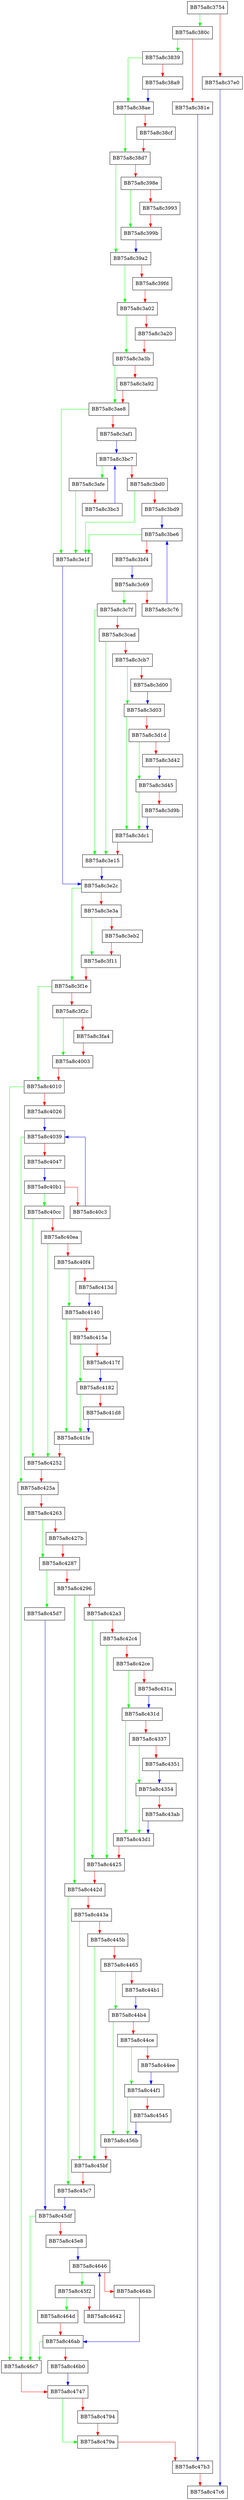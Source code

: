 digraph start {
  node [shape="box"];
  graph [splines=ortho];
  BB75a8c3754 -> BB75a8c380c [color="green"];
  BB75a8c3754 -> BB75a8c37e0 [color="red"];
  BB75a8c37e0 -> BB75a8c47c6 [color="blue"];
  BB75a8c380c -> BB75a8c3839 [color="green"];
  BB75a8c380c -> BB75a8c381e [color="red"];
  BB75a8c381e -> BB75a8c47b3 [color="blue"];
  BB75a8c3839 -> BB75a8c38ae [color="green"];
  BB75a8c3839 -> BB75a8c38a9 [color="red"];
  BB75a8c38a9 -> BB75a8c38ae [color="blue"];
  BB75a8c38ae -> BB75a8c38d7 [color="green"];
  BB75a8c38ae -> BB75a8c38cf [color="red"];
  BB75a8c38cf -> BB75a8c38d7 [color="red"];
  BB75a8c38d7 -> BB75a8c39a2 [color="green"];
  BB75a8c38d7 -> BB75a8c398e [color="red"];
  BB75a8c398e -> BB75a8c399b [color="green"];
  BB75a8c398e -> BB75a8c3993 [color="red"];
  BB75a8c3993 -> BB75a8c399b [color="red"];
  BB75a8c399b -> BB75a8c39a2 [color="blue"];
  BB75a8c39a2 -> BB75a8c3a02 [color="green"];
  BB75a8c39a2 -> BB75a8c39fd [color="red"];
  BB75a8c39fd -> BB75a8c3a02 [color="red"];
  BB75a8c3a02 -> BB75a8c3a3b [color="green"];
  BB75a8c3a02 -> BB75a8c3a20 [color="red"];
  BB75a8c3a20 -> BB75a8c3a3b [color="red"];
  BB75a8c3a3b -> BB75a8c3ae8 [color="green"];
  BB75a8c3a3b -> BB75a8c3a92 [color="red"];
  BB75a8c3a92 -> BB75a8c3ae8 [color="red"];
  BB75a8c3ae8 -> BB75a8c3e1f [color="green"];
  BB75a8c3ae8 -> BB75a8c3af1 [color="red"];
  BB75a8c3af1 -> BB75a8c3bc7 [color="blue"];
  BB75a8c3afe -> BB75a8c3e1f [color="green"];
  BB75a8c3afe -> BB75a8c3bc3 [color="red"];
  BB75a8c3bc3 -> BB75a8c3bc7 [color="blue"];
  BB75a8c3bc7 -> BB75a8c3afe [color="green"];
  BB75a8c3bc7 -> BB75a8c3bd0 [color="red"];
  BB75a8c3bd0 -> BB75a8c3e1f [color="green"];
  BB75a8c3bd0 -> BB75a8c3bd9 [color="red"];
  BB75a8c3bd9 -> BB75a8c3be6 [color="blue"];
  BB75a8c3be6 -> BB75a8c3e1f [color="green"];
  BB75a8c3be6 -> BB75a8c3bf4 [color="red"];
  BB75a8c3bf4 -> BB75a8c3c69 [color="blue"];
  BB75a8c3c69 -> BB75a8c3c7f [color="green"];
  BB75a8c3c69 -> BB75a8c3c76 [color="red"];
  BB75a8c3c76 -> BB75a8c3be6 [color="blue"];
  BB75a8c3c7f -> BB75a8c3e15 [color="green"];
  BB75a8c3c7f -> BB75a8c3cad [color="red"];
  BB75a8c3cad -> BB75a8c3e15 [color="green"];
  BB75a8c3cad -> BB75a8c3cb7 [color="red"];
  BB75a8c3cb7 -> BB75a8c3d03 [color="green"];
  BB75a8c3cb7 -> BB75a8c3d00 [color="red"];
  BB75a8c3d00 -> BB75a8c3d03 [color="blue"];
  BB75a8c3d03 -> BB75a8c3dc1 [color="green"];
  BB75a8c3d03 -> BB75a8c3d1d [color="red"];
  BB75a8c3d1d -> BB75a8c3d45 [color="green"];
  BB75a8c3d1d -> BB75a8c3d42 [color="red"];
  BB75a8c3d42 -> BB75a8c3d45 [color="blue"];
  BB75a8c3d45 -> BB75a8c3dc1 [color="green"];
  BB75a8c3d45 -> BB75a8c3d9b [color="red"];
  BB75a8c3d9b -> BB75a8c3dc1 [color="blue"];
  BB75a8c3dc1 -> BB75a8c3e15 [color="red"];
  BB75a8c3e15 -> BB75a8c3e2c [color="blue"];
  BB75a8c3e1f -> BB75a8c3e2c [color="blue"];
  BB75a8c3e2c -> BB75a8c3f1e [color="green"];
  BB75a8c3e2c -> BB75a8c3e3a [color="red"];
  BB75a8c3e3a -> BB75a8c3f11 [color="green"];
  BB75a8c3e3a -> BB75a8c3eb2 [color="red"];
  BB75a8c3eb2 -> BB75a8c3f11 [color="red"];
  BB75a8c3f11 -> BB75a8c3f1e [color="red"];
  BB75a8c3f1e -> BB75a8c4010 [color="green"];
  BB75a8c3f1e -> BB75a8c3f2c [color="red"];
  BB75a8c3f2c -> BB75a8c4003 [color="green"];
  BB75a8c3f2c -> BB75a8c3fa4 [color="red"];
  BB75a8c3fa4 -> BB75a8c4003 [color="red"];
  BB75a8c4003 -> BB75a8c4010 [color="red"];
  BB75a8c4010 -> BB75a8c46c7 [color="green"];
  BB75a8c4010 -> BB75a8c4026 [color="red"];
  BB75a8c4026 -> BB75a8c4039 [color="blue"];
  BB75a8c4039 -> BB75a8c425a [color="green"];
  BB75a8c4039 -> BB75a8c4047 [color="red"];
  BB75a8c4047 -> BB75a8c40b1 [color="blue"];
  BB75a8c40b1 -> BB75a8c40cc [color="green"];
  BB75a8c40b1 -> BB75a8c40c3 [color="red"];
  BB75a8c40c3 -> BB75a8c4039 [color="blue"];
  BB75a8c40cc -> BB75a8c4252 [color="green"];
  BB75a8c40cc -> BB75a8c40ea [color="red"];
  BB75a8c40ea -> BB75a8c4252 [color="green"];
  BB75a8c40ea -> BB75a8c40f4 [color="red"];
  BB75a8c40f4 -> BB75a8c4140 [color="green"];
  BB75a8c40f4 -> BB75a8c413d [color="red"];
  BB75a8c413d -> BB75a8c4140 [color="blue"];
  BB75a8c4140 -> BB75a8c41fe [color="green"];
  BB75a8c4140 -> BB75a8c415a [color="red"];
  BB75a8c415a -> BB75a8c4182 [color="green"];
  BB75a8c415a -> BB75a8c417f [color="red"];
  BB75a8c417f -> BB75a8c4182 [color="blue"];
  BB75a8c4182 -> BB75a8c41fe [color="green"];
  BB75a8c4182 -> BB75a8c41d8 [color="red"];
  BB75a8c41d8 -> BB75a8c41fe [color="blue"];
  BB75a8c41fe -> BB75a8c4252 [color="red"];
  BB75a8c4252 -> BB75a8c425a [color="red"];
  BB75a8c425a -> BB75a8c46c7 [color="green"];
  BB75a8c425a -> BB75a8c4263 [color="red"];
  BB75a8c4263 -> BB75a8c4287 [color="green"];
  BB75a8c4263 -> BB75a8c427b [color="red"];
  BB75a8c427b -> BB75a8c4287 [color="red"];
  BB75a8c4287 -> BB75a8c45d7 [color="green"];
  BB75a8c4287 -> BB75a8c4296 [color="red"];
  BB75a8c4296 -> BB75a8c442d [color="green"];
  BB75a8c4296 -> BB75a8c42a3 [color="red"];
  BB75a8c42a3 -> BB75a8c4425 [color="green"];
  BB75a8c42a3 -> BB75a8c42c4 [color="red"];
  BB75a8c42c4 -> BB75a8c4425 [color="green"];
  BB75a8c42c4 -> BB75a8c42ce [color="red"];
  BB75a8c42ce -> BB75a8c431d [color="green"];
  BB75a8c42ce -> BB75a8c431a [color="red"];
  BB75a8c431a -> BB75a8c431d [color="blue"];
  BB75a8c431d -> BB75a8c43d1 [color="green"];
  BB75a8c431d -> BB75a8c4337 [color="red"];
  BB75a8c4337 -> BB75a8c4354 [color="green"];
  BB75a8c4337 -> BB75a8c4351 [color="red"];
  BB75a8c4351 -> BB75a8c4354 [color="blue"];
  BB75a8c4354 -> BB75a8c43d1 [color="green"];
  BB75a8c4354 -> BB75a8c43ab [color="red"];
  BB75a8c43ab -> BB75a8c43d1 [color="blue"];
  BB75a8c43d1 -> BB75a8c4425 [color="red"];
  BB75a8c4425 -> BB75a8c442d [color="red"];
  BB75a8c442d -> BB75a8c45c7 [color="green"];
  BB75a8c442d -> BB75a8c443a [color="red"];
  BB75a8c443a -> BB75a8c45bf [color="green"];
  BB75a8c443a -> BB75a8c445b [color="red"];
  BB75a8c445b -> BB75a8c45bf [color="green"];
  BB75a8c445b -> BB75a8c4465 [color="red"];
  BB75a8c4465 -> BB75a8c44b4 [color="green"];
  BB75a8c4465 -> BB75a8c44b1 [color="red"];
  BB75a8c44b1 -> BB75a8c44b4 [color="blue"];
  BB75a8c44b4 -> BB75a8c456b [color="green"];
  BB75a8c44b4 -> BB75a8c44ce [color="red"];
  BB75a8c44ce -> BB75a8c44f1 [color="green"];
  BB75a8c44ce -> BB75a8c44ee [color="red"];
  BB75a8c44ee -> BB75a8c44f1 [color="blue"];
  BB75a8c44f1 -> BB75a8c456b [color="green"];
  BB75a8c44f1 -> BB75a8c4545 [color="red"];
  BB75a8c4545 -> BB75a8c456b [color="blue"];
  BB75a8c456b -> BB75a8c45bf [color="red"];
  BB75a8c45bf -> BB75a8c45c7 [color="red"];
  BB75a8c45c7 -> BB75a8c45df [color="blue"];
  BB75a8c45d7 -> BB75a8c45df [color="blue"];
  BB75a8c45df -> BB75a8c46c7 [color="green"];
  BB75a8c45df -> BB75a8c45e8 [color="red"];
  BB75a8c45e8 -> BB75a8c4646 [color="blue"];
  BB75a8c45f2 -> BB75a8c464d [color="green"];
  BB75a8c45f2 -> BB75a8c4642 [color="red"];
  BB75a8c4642 -> BB75a8c4646 [color="blue"];
  BB75a8c4646 -> BB75a8c45f2 [color="green"];
  BB75a8c4646 -> BB75a8c464b [color="red"];
  BB75a8c464b -> BB75a8c46ab [color="blue"];
  BB75a8c464d -> BB75a8c46ab [color="red"];
  BB75a8c46ab -> BB75a8c46c7 [color="green"];
  BB75a8c46ab -> BB75a8c46b0 [color="red"];
  BB75a8c46b0 -> BB75a8c4747 [color="blue"];
  BB75a8c46c7 -> BB75a8c4747 [color="red"];
  BB75a8c4747 -> BB75a8c479a [color="green"];
  BB75a8c4747 -> BB75a8c4794 [color="red"];
  BB75a8c4794 -> BB75a8c479a [color="red"];
  BB75a8c479a -> BB75a8c47b3 [color="red"];
  BB75a8c47b3 -> BB75a8c47c6 [color="red"];
}